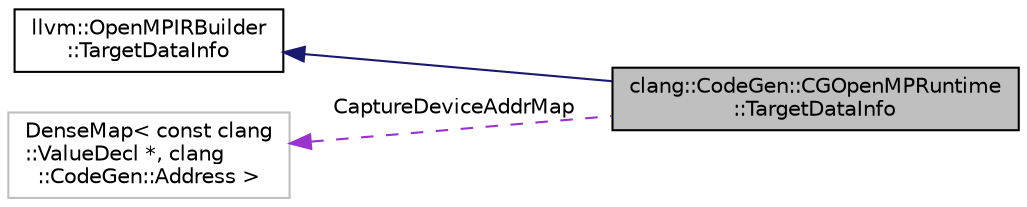 digraph "clang::CodeGen::CGOpenMPRuntime::TargetDataInfo"
{
 // LATEX_PDF_SIZE
  bgcolor="transparent";
  edge [fontname="Helvetica",fontsize="10",labelfontname="Helvetica",labelfontsize="10"];
  node [fontname="Helvetica",fontsize="10",shape=record];
  rankdir="LR";
  Node1 [label="clang::CodeGen::CGOpenMPRuntime\l::TargetDataInfo",height=0.2,width=0.4,color="black", fillcolor="grey75", style="filled", fontcolor="black",tooltip="Struct that keeps all the relevant information that should be kept throughout a 'target data' region."];
  Node2 -> Node1 [dir="back",color="midnightblue",fontsize="10",style="solid",fontname="Helvetica"];
  Node2 [label="llvm::OpenMPIRBuilder\l::TargetDataInfo",height=0.2,width=0.4,color="black",URL="$classllvm_1_1OpenMPIRBuilder_1_1TargetDataInfo.html",tooltip=" "];
  Node3 -> Node1 [dir="back",color="darkorchid3",fontsize="10",style="dashed",label=" CaptureDeviceAddrMap" ,fontname="Helvetica"];
  Node3 [label="DenseMap\< const clang\l::ValueDecl *, clang\l::CodeGen::Address \>",height=0.2,width=0.4,color="grey75",tooltip=" "];
}
